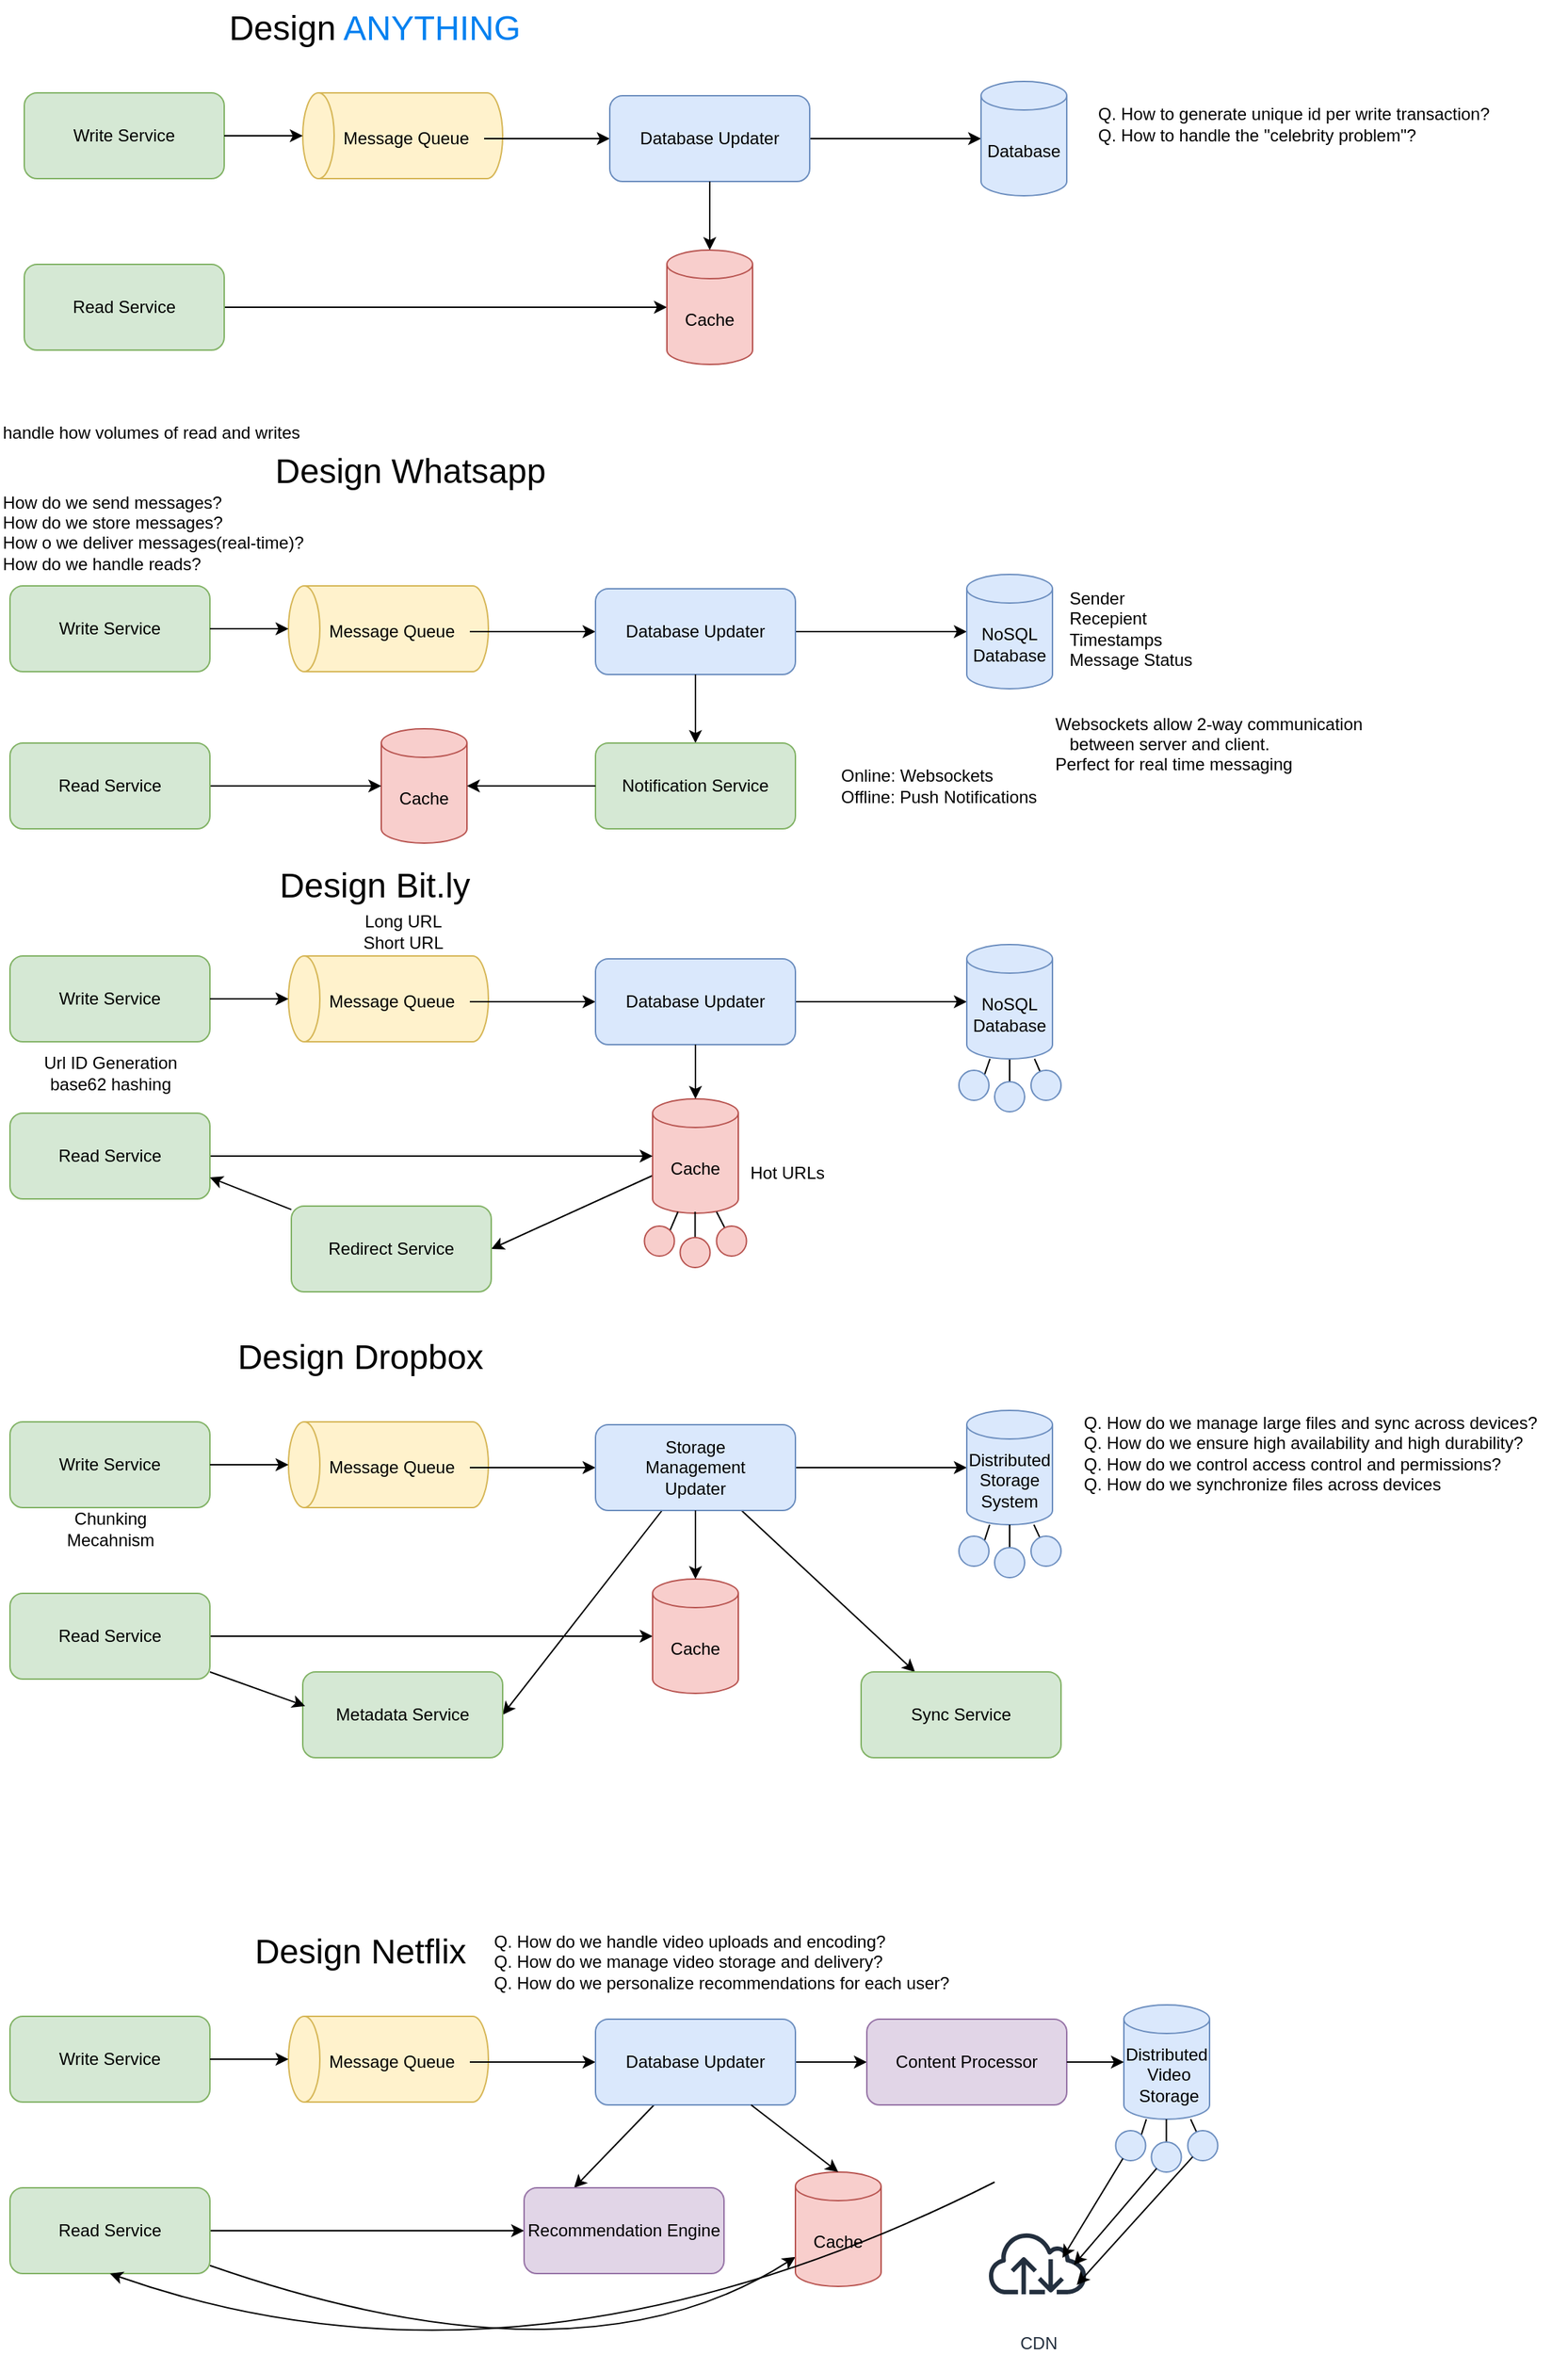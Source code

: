 <mxfile version="28.1.0">
  <diagram id="ZSuKhf0TKdE3VeI48JGF" name="Page-1">
    <mxGraphModel dx="1426" dy="794" grid="1" gridSize="10" guides="1" tooltips="1" connect="1" arrows="1" fold="1" page="1" pageScale="1" pageWidth="1100" pageHeight="850" math="0" shadow="0">
      <root>
        <mxCell id="0" />
        <mxCell id="1" parent="0" />
        <mxCell id="2" value="Write Service" style="rounded=1;whiteSpace=wrap;html=1;fillColor=#d5e8d4;strokeColor=#82b366;" parent="1" vertex="1">
          <mxGeometry x="20" y="65" width="140" height="60" as="geometry" />
        </mxCell>
        <mxCell id="3" value="&lt;font style=&quot;font-size: 24px;&quot;&gt;Design &lt;font style=&quot;color: rgb(0, 128, 240);&quot;&gt;ANYTHING&lt;/font&gt;&lt;/font&gt;" style="text;html=1;align=center;verticalAlign=middle;resizable=0;points=[];autosize=1;strokeColor=none;fillColor=none;" parent="1" vertex="1">
          <mxGeometry x="150" width="230" height="40" as="geometry" />
        </mxCell>
        <mxCell id="4" value="" style="shape=cylinder3;whiteSpace=wrap;html=1;boundedLbl=1;backgroundOutline=1;size=11;rotation=-90;textDirection=vertical-rl;fillColor=#fff2cc;strokeColor=#d6b656;" parent="1" vertex="1">
          <mxGeometry x="255" y="25" width="60" height="140" as="geometry" />
        </mxCell>
        <mxCell id="11" style="edgeStyle=none;html=1;" parent="1" source="5" target="6" edge="1">
          <mxGeometry relative="1" as="geometry" />
        </mxCell>
        <mxCell id="5" value="Message Queue" style="text;html=1;align=center;verticalAlign=middle;resizable=0;points=[];autosize=1;strokeColor=none;fillColor=none;" parent="1" vertex="1">
          <mxGeometry x="232" y="82" width="110" height="30" as="geometry" />
        </mxCell>
        <mxCell id="12" style="edgeStyle=none;html=1;" parent="1" source="6" target="7" edge="1">
          <mxGeometry relative="1" as="geometry" />
        </mxCell>
        <mxCell id="6" value="Database Updater" style="rounded=1;whiteSpace=wrap;html=1;fillColor=#dae8fc;strokeColor=#6c8ebf;" parent="1" vertex="1">
          <mxGeometry x="430" y="67" width="140" height="60" as="geometry" />
        </mxCell>
        <mxCell id="7" value="Database" style="shape=cylinder3;whiteSpace=wrap;html=1;boundedLbl=1;backgroundOutline=1;size=10;fillColor=#dae8fc;strokeColor=#6c8ebf;" parent="1" vertex="1">
          <mxGeometry x="690" y="57" width="60" height="80" as="geometry" />
        </mxCell>
        <mxCell id="14" style="edgeStyle=none;html=1;" parent="1" source="8" target="9" edge="1">
          <mxGeometry relative="1" as="geometry" />
        </mxCell>
        <mxCell id="8" value="Read Service" style="rounded=1;whiteSpace=wrap;html=1;fillColor=#d5e8d4;strokeColor=#82b366;" parent="1" vertex="1">
          <mxGeometry x="20" y="185" width="140" height="60" as="geometry" />
        </mxCell>
        <mxCell id="9" value="Cache" style="shape=cylinder3;whiteSpace=wrap;html=1;boundedLbl=1;backgroundOutline=1;size=10;fillColor=#f8cecc;strokeColor=#b85450;" parent="1" vertex="1">
          <mxGeometry x="470" y="175" width="60" height="80" as="geometry" />
        </mxCell>
        <mxCell id="10" style="edgeStyle=none;html=1;entryX=0.5;entryY=0;entryDx=0;entryDy=0;entryPerimeter=0;" parent="1" source="2" target="4" edge="1">
          <mxGeometry relative="1" as="geometry" />
        </mxCell>
        <mxCell id="13" style="edgeStyle=none;html=1;entryX=0.5;entryY=0;entryDx=0;entryDy=0;entryPerimeter=0;" parent="1" source="6" target="9" edge="1">
          <mxGeometry relative="1" as="geometry" />
        </mxCell>
        <mxCell id="15" value="&lt;font style=&quot;color: rgb(0, 0, 0);&quot;&gt;Q. How to generate unique id per write transaction?&lt;/font&gt;&lt;div&gt;&lt;font style=&quot;color: rgb(0, 0, 0);&quot;&gt;Q. How to handle the &quot;celebrity problem&quot;?&lt;/font&gt;&lt;/div&gt;" style="text;html=1;align=left;verticalAlign=middle;resizable=0;points=[];autosize=1;strokeColor=none;fillColor=none;" parent="1" vertex="1">
          <mxGeometry x="770" y="67" width="300" height="40" as="geometry" />
        </mxCell>
        <mxCell id="16" value="handle how volumes of read and writes" style="text;html=1;align=left;verticalAlign=middle;resizable=0;points=[];autosize=1;strokeColor=none;fillColor=none;" parent="1" vertex="1">
          <mxGeometry x="3" y="288" width="230" height="30" as="geometry" />
        </mxCell>
        <mxCell id="17" value="&lt;font style=&quot;font-size: 24px;&quot;&gt;Design Whatsapp&lt;/font&gt;" style="text;html=1;align=center;verticalAlign=middle;resizable=0;points=[];autosize=1;strokeColor=none;fillColor=none;" parent="1" vertex="1">
          <mxGeometry x="185" y="310" width="210" height="40" as="geometry" />
        </mxCell>
        <mxCell id="18" value="&lt;font style=&quot;color: rgb(0, 0, 0);&quot;&gt;How do we send messages?&lt;/font&gt;&lt;div&gt;&lt;font style=&quot;color: rgb(0, 0, 0);&quot;&gt;How do we store messages?&lt;/font&gt;&lt;/div&gt;&lt;div&gt;&lt;font style=&quot;color: rgb(0, 0, 0);&quot;&gt;How o we deliver messages(real-time)?&lt;/font&gt;&lt;/div&gt;&lt;div&gt;&lt;font style=&quot;color: rgb(0, 0, 0);&quot;&gt;How do we handle reads?&lt;/font&gt;&lt;/div&gt;&lt;div&gt;&lt;br&gt;&lt;/div&gt;" style="text;html=1;align=left;verticalAlign=middle;resizable=0;points=[];autosize=1;strokeColor=none;fillColor=none;" parent="1" vertex="1">
          <mxGeometry x="3" y="335" width="230" height="90" as="geometry" />
        </mxCell>
        <mxCell id="19" value="Write Service" style="rounded=1;whiteSpace=wrap;html=1;fillColor=#d5e8d4;strokeColor=#82b366;" parent="1" vertex="1">
          <mxGeometry x="10" y="410" width="140" height="60" as="geometry" />
        </mxCell>
        <mxCell id="20" value="" style="shape=cylinder3;whiteSpace=wrap;html=1;boundedLbl=1;backgroundOutline=1;size=11;rotation=-90;textDirection=vertical-rl;fillColor=#fff2cc;strokeColor=#d6b656;" parent="1" vertex="1">
          <mxGeometry x="245" y="370" width="60" height="140" as="geometry" />
        </mxCell>
        <mxCell id="21" style="edgeStyle=none;html=1;" parent="1" source="22" target="24" edge="1">
          <mxGeometry relative="1" as="geometry" />
        </mxCell>
        <mxCell id="22" value="Message Queue" style="text;html=1;align=center;verticalAlign=middle;resizable=0;points=[];autosize=1;strokeColor=none;fillColor=none;" parent="1" vertex="1">
          <mxGeometry x="222" y="427" width="110" height="30" as="geometry" />
        </mxCell>
        <mxCell id="23" style="edgeStyle=none;html=1;" parent="1" source="24" target="25" edge="1">
          <mxGeometry relative="1" as="geometry" />
        </mxCell>
        <mxCell id="24" value="Database Updater" style="rounded=1;whiteSpace=wrap;html=1;fillColor=#dae8fc;strokeColor=#6c8ebf;" parent="1" vertex="1">
          <mxGeometry x="420" y="412" width="140" height="60" as="geometry" />
        </mxCell>
        <mxCell id="25" value="NoSQL&lt;br&gt;Database" style="shape=cylinder3;whiteSpace=wrap;html=1;boundedLbl=1;backgroundOutline=1;size=10;fillColor=#dae8fc;strokeColor=#6c8ebf;" parent="1" vertex="1">
          <mxGeometry x="680" y="402" width="60" height="80" as="geometry" />
        </mxCell>
        <mxCell id="26" style="edgeStyle=none;html=1;entryX=0.5;entryY=0;entryDx=0;entryDy=0;entryPerimeter=0;" parent="1" source="19" target="20" edge="1">
          <mxGeometry relative="1" as="geometry" />
        </mxCell>
        <mxCell id="27" style="edgeStyle=none;html=1;entryX=0.5;entryY=0;entryDx=0;entryDy=0;entryPerimeter=0;" parent="1" source="24" edge="1">
          <mxGeometry relative="1" as="geometry">
            <mxPoint x="490" y="520" as="targetPoint" />
          </mxGeometry>
        </mxCell>
        <mxCell id="28" value="Sender&lt;br&gt;Recepient&lt;br&gt;Timestamps&lt;br&gt;Message Status" style="text;html=1;align=left;verticalAlign=middle;resizable=0;points=[];autosize=1;strokeColor=none;fillColor=none;" parent="1" vertex="1">
          <mxGeometry x="750" y="405" width="110" height="70" as="geometry" />
        </mxCell>
        <mxCell id="29" value="Notification Service" style="rounded=1;whiteSpace=wrap;html=1;fillColor=#d5e8d4;strokeColor=#82b366;" parent="1" vertex="1">
          <mxGeometry x="420" y="520" width="140" height="60" as="geometry" />
        </mxCell>
        <mxCell id="30" value="Online: Websockets&lt;br&gt;Offline: Push Notifications" style="text;html=1;align=left;verticalAlign=middle;resizable=0;points=[];autosize=1;strokeColor=none;fillColor=none;" parent="1" vertex="1">
          <mxGeometry x="590" y="530" width="160" height="40" as="geometry" />
        </mxCell>
        <mxCell id="31" value="&lt;font style=&quot;color: rgb(0, 0, 0);&quot;&gt;Websockets allow 2-way communication&amp;nbsp;&lt;/font&gt;&lt;div&gt;&lt;font style=&quot;color: rgb(0, 0, 0);&quot;&gt;&amp;nbsp; &amp;nbsp;between server and client.&lt;br&gt;Perfect for real time messaging&lt;/font&gt;&lt;div&gt;&lt;font style=&quot;color: rgb(0, 0, 0);&quot;&gt;&lt;br&gt;&lt;/font&gt;&lt;div&gt;&lt;br&gt;&lt;/div&gt;&lt;/div&gt;&lt;/div&gt;" style="text;html=1;align=left;verticalAlign=middle;resizable=0;points=[];autosize=1;strokeColor=none;fillColor=none;fontColor=#000000;" parent="1" vertex="1">
          <mxGeometry x="740" y="490" width="240" height="90" as="geometry" />
        </mxCell>
        <mxCell id="32" value="Cache" style="shape=cylinder3;whiteSpace=wrap;html=1;boundedLbl=1;backgroundOutline=1;size=10;fillColor=#f8cecc;strokeColor=#b85450;" parent="1" vertex="1">
          <mxGeometry x="270" y="510" width="60" height="80" as="geometry" />
        </mxCell>
        <mxCell id="34" style="edgeStyle=none;html=1;" parent="1" source="33" target="32" edge="1">
          <mxGeometry relative="1" as="geometry" />
        </mxCell>
        <mxCell id="33" value="Read Service" style="rounded=1;whiteSpace=wrap;html=1;fillColor=#d5e8d4;strokeColor=#82b366;" parent="1" vertex="1">
          <mxGeometry x="10" y="520" width="140" height="60" as="geometry" />
        </mxCell>
        <mxCell id="35" style="edgeStyle=none;html=1;entryX=1;entryY=0.5;entryDx=0;entryDy=0;entryPerimeter=0;" parent="1" source="29" target="32" edge="1">
          <mxGeometry relative="1" as="geometry" />
        </mxCell>
        <mxCell id="36" value="&lt;font style=&quot;font-size: 24px;&quot;&gt;Design Bit.ly&lt;/font&gt;" style="text;html=1;align=center;verticalAlign=middle;resizable=0;points=[];autosize=1;strokeColor=none;fillColor=none;" parent="1" vertex="1">
          <mxGeometry x="185" y="600" width="160" height="40" as="geometry" />
        </mxCell>
        <mxCell id="37" value="Write Service" style="rounded=1;whiteSpace=wrap;html=1;fillColor=#d5e8d4;strokeColor=#82b366;" parent="1" vertex="1">
          <mxGeometry x="10" y="669" width="140" height="60" as="geometry" />
        </mxCell>
        <mxCell id="38" value="" style="shape=cylinder3;whiteSpace=wrap;html=1;boundedLbl=1;backgroundOutline=1;size=11;rotation=-90;textDirection=vertical-rl;fillColor=#fff2cc;strokeColor=#d6b656;" parent="1" vertex="1">
          <mxGeometry x="245" y="629" width="60" height="140" as="geometry" />
        </mxCell>
        <mxCell id="39" style="edgeStyle=none;html=1;" parent="1" source="40" target="42" edge="1">
          <mxGeometry relative="1" as="geometry" />
        </mxCell>
        <mxCell id="40" value="Message Queue" style="text;html=1;align=center;verticalAlign=middle;resizable=0;points=[];autosize=1;strokeColor=none;fillColor=none;" parent="1" vertex="1">
          <mxGeometry x="222" y="686" width="110" height="30" as="geometry" />
        </mxCell>
        <mxCell id="41" style="edgeStyle=none;html=1;" parent="1" source="42" target="43" edge="1">
          <mxGeometry relative="1" as="geometry" />
        </mxCell>
        <mxCell id="42" value="Database Updater" style="rounded=1;whiteSpace=wrap;html=1;fillColor=#dae8fc;strokeColor=#6c8ebf;" parent="1" vertex="1">
          <mxGeometry x="420" y="671" width="140" height="60" as="geometry" />
        </mxCell>
        <mxCell id="62" style="edgeStyle=none;html=1;entryX=1;entryY=0;entryDx=0;entryDy=0;endArrow=none;endFill=0;" parent="1" source="43" target="59" edge="1">
          <mxGeometry relative="1" as="geometry" />
        </mxCell>
        <mxCell id="64" style="edgeStyle=none;html=1;endArrow=none;endFill=0;" parent="1" source="43" target="61" edge="1">
          <mxGeometry relative="1" as="geometry" />
        </mxCell>
        <mxCell id="65" style="edgeStyle=none;html=1;endArrow=none;endFill=0;" parent="1" source="43" target="60" edge="1">
          <mxGeometry relative="1" as="geometry" />
        </mxCell>
        <mxCell id="43" value="NoSQL&lt;br&gt;Database" style="shape=cylinder3;whiteSpace=wrap;html=1;boundedLbl=1;backgroundOutline=1;size=10;fillColor=#dae8fc;strokeColor=#6c8ebf;" parent="1" vertex="1">
          <mxGeometry x="680" y="661" width="60" height="80" as="geometry" />
        </mxCell>
        <mxCell id="44" style="edgeStyle=none;html=1;entryX=0.5;entryY=0;entryDx=0;entryDy=0;entryPerimeter=0;" parent="1" source="37" target="38" edge="1">
          <mxGeometry relative="1" as="geometry" />
        </mxCell>
        <mxCell id="75" style="edgeStyle=none;html=1;entryX=1;entryY=0.5;entryDx=0;entryDy=0;" parent="1" source="50" target="74" edge="1">
          <mxGeometry relative="1" as="geometry" />
        </mxCell>
        <mxCell id="50" value="Cache" style="shape=cylinder3;whiteSpace=wrap;html=1;boundedLbl=1;backgroundOutline=1;size=10;fillColor=#f8cecc;strokeColor=#b85450;" parent="1" vertex="1">
          <mxGeometry x="460" y="769" width="60" height="80" as="geometry" />
        </mxCell>
        <mxCell id="51" style="edgeStyle=none;html=1;" parent="1" source="52" target="50" edge="1">
          <mxGeometry relative="1" as="geometry" />
        </mxCell>
        <mxCell id="52" value="Read Service" style="rounded=1;whiteSpace=wrap;html=1;fillColor=#d5e8d4;strokeColor=#82b366;" parent="1" vertex="1">
          <mxGeometry x="10" y="779" width="140" height="60" as="geometry" />
        </mxCell>
        <mxCell id="55" value="Url ID Generation&lt;br&gt;base62 hashing" style="text;html=1;align=center;verticalAlign=middle;resizable=0;points=[];autosize=1;strokeColor=none;fillColor=none;" parent="1" vertex="1">
          <mxGeometry x="20" y="731" width="120" height="40" as="geometry" />
        </mxCell>
        <mxCell id="56" value="Long URL &lt;br&gt;Short URL" style="text;html=1;align=center;verticalAlign=middle;resizable=0;points=[];autosize=1;strokeColor=none;fillColor=none;" parent="1" vertex="1">
          <mxGeometry x="245" y="632" width="80" height="40" as="geometry" />
        </mxCell>
        <mxCell id="57" style="edgeStyle=none;html=1;entryX=0.5;entryY=0;entryDx=0;entryDy=0;entryPerimeter=0;" parent="1" source="42" target="50" edge="1">
          <mxGeometry relative="1" as="geometry" />
        </mxCell>
        <mxCell id="58" value="Hot URLs&lt;div&gt;&lt;br&gt;&lt;/div&gt;" style="text;html=1;align=center;verticalAlign=middle;resizable=0;points=[];autosize=1;strokeColor=none;fillColor=none;" parent="1" vertex="1">
          <mxGeometry x="514" y="808" width="80" height="40" as="geometry" />
        </mxCell>
        <mxCell id="59" value="" style="ellipse;whiteSpace=wrap;html=1;aspect=fixed;fillColor=#dae8fc;strokeColor=#6c8ebf;" parent="1" vertex="1">
          <mxGeometry x="674.5" y="749" width="21" height="21" as="geometry" />
        </mxCell>
        <mxCell id="60" value="" style="ellipse;whiteSpace=wrap;html=1;aspect=fixed;fillColor=#dae8fc;strokeColor=#6c8ebf;" parent="1" vertex="1">
          <mxGeometry x="725" y="749" width="21" height="21" as="geometry" />
        </mxCell>
        <mxCell id="61" value="" style="ellipse;whiteSpace=wrap;html=1;aspect=fixed;fillColor=#dae8fc;strokeColor=#6c8ebf;" parent="1" vertex="1">
          <mxGeometry x="699.5" y="757" width="21" height="21" as="geometry" />
        </mxCell>
        <mxCell id="68" style="edgeStyle=none;html=1;entryX=1;entryY=0;entryDx=0;entryDy=0;endArrow=none;endFill=0;" parent="1" target="71" edge="1">
          <mxGeometry relative="1" as="geometry">
            <mxPoint x="477.75" y="848" as="sourcePoint" />
          </mxGeometry>
        </mxCell>
        <mxCell id="69" style="edgeStyle=none;html=1;endArrow=none;endFill=0;" parent="1" target="73" edge="1">
          <mxGeometry relative="1" as="geometry">
            <mxPoint x="489.75" y="848" as="sourcePoint" />
          </mxGeometry>
        </mxCell>
        <mxCell id="70" style="edgeStyle=none;html=1;endArrow=none;endFill=0;" parent="1" target="72" edge="1">
          <mxGeometry relative="1" as="geometry">
            <mxPoint x="504.75" y="848" as="sourcePoint" />
          </mxGeometry>
        </mxCell>
        <mxCell id="71" value="" style="ellipse;whiteSpace=wrap;html=1;aspect=fixed;fillColor=#f8cecc;strokeColor=#b85450;" parent="1" vertex="1">
          <mxGeometry x="454.25" y="858" width="21" height="21" as="geometry" />
        </mxCell>
        <mxCell id="72" value="" style="ellipse;whiteSpace=wrap;html=1;aspect=fixed;fillColor=#f8cecc;strokeColor=#b85450;" parent="1" vertex="1">
          <mxGeometry x="504.75" y="858" width="21" height="21" as="geometry" />
        </mxCell>
        <mxCell id="73" value="" style="ellipse;whiteSpace=wrap;html=1;aspect=fixed;fillColor=#f8cecc;strokeColor=#b85450;" parent="1" vertex="1">
          <mxGeometry x="479.25" y="866" width="21" height="21" as="geometry" />
        </mxCell>
        <mxCell id="76" style="edgeStyle=none;html=1;entryX=1;entryY=0.75;entryDx=0;entryDy=0;" parent="1" source="74" target="52" edge="1">
          <mxGeometry relative="1" as="geometry" />
        </mxCell>
        <mxCell id="74" value="Redirect Service" style="rounded=1;whiteSpace=wrap;html=1;fillColor=#d5e8d4;strokeColor=#82b366;" parent="1" vertex="1">
          <mxGeometry x="207" y="844" width="140" height="60" as="geometry" />
        </mxCell>
        <mxCell id="77" value="Write Service" style="rounded=1;whiteSpace=wrap;html=1;fillColor=#d5e8d4;strokeColor=#82b366;" parent="1" vertex="1">
          <mxGeometry x="10" y="995" width="140" height="60" as="geometry" />
        </mxCell>
        <mxCell id="78" value="&lt;font style=&quot;font-size: 24px;&quot;&gt;Design Dropbox&lt;/font&gt;" style="text;html=1;align=center;verticalAlign=middle;resizable=0;points=[];autosize=1;strokeColor=none;fillColor=none;" parent="1" vertex="1">
          <mxGeometry x="155" y="930" width="200" height="40" as="geometry" />
        </mxCell>
        <mxCell id="79" value="" style="shape=cylinder3;whiteSpace=wrap;html=1;boundedLbl=1;backgroundOutline=1;size=11;rotation=-90;textDirection=vertical-rl;fillColor=#fff2cc;strokeColor=#d6b656;" parent="1" vertex="1">
          <mxGeometry x="245" y="955" width="60" height="140" as="geometry" />
        </mxCell>
        <mxCell id="80" style="edgeStyle=none;html=1;" parent="1" source="81" target="83" edge="1">
          <mxGeometry relative="1" as="geometry" />
        </mxCell>
        <mxCell id="81" value="Message Queue" style="text;html=1;align=center;verticalAlign=middle;resizable=0;points=[];autosize=1;strokeColor=none;fillColor=none;" parent="1" vertex="1">
          <mxGeometry x="222" y="1012" width="110" height="30" as="geometry" />
        </mxCell>
        <mxCell id="82" style="edgeStyle=none;html=1;" parent="1" source="83" target="84" edge="1">
          <mxGeometry relative="1" as="geometry" />
        </mxCell>
        <mxCell id="100" style="edgeStyle=none;html=1;entryX=1;entryY=0.5;entryDx=0;entryDy=0;" parent="1" source="83" target="98" edge="1">
          <mxGeometry relative="1" as="geometry" />
        </mxCell>
        <mxCell id="102" style="edgeStyle=none;html=1;" parent="1" source="83" target="101" edge="1">
          <mxGeometry relative="1" as="geometry" />
        </mxCell>
        <mxCell id="83" value="Storage &lt;br&gt;Management &lt;br&gt;Updater" style="rounded=1;whiteSpace=wrap;html=1;fillColor=#dae8fc;strokeColor=#6c8ebf;" parent="1" vertex="1">
          <mxGeometry x="420" y="997" width="140" height="60" as="geometry" />
        </mxCell>
        <mxCell id="84" value="Distributed Storage System" style="shape=cylinder3;whiteSpace=wrap;html=1;boundedLbl=1;backgroundOutline=1;size=10;fillColor=#dae8fc;strokeColor=#6c8ebf;" parent="1" vertex="1">
          <mxGeometry x="680" y="987" width="60" height="80" as="geometry" />
        </mxCell>
        <mxCell id="85" style="edgeStyle=none;html=1;" parent="1" source="86" target="87" edge="1">
          <mxGeometry relative="1" as="geometry" />
        </mxCell>
        <mxCell id="86" value="Read Service" style="rounded=1;whiteSpace=wrap;html=1;fillColor=#d5e8d4;strokeColor=#82b366;" parent="1" vertex="1">
          <mxGeometry x="10" y="1115" width="140" height="60" as="geometry" />
        </mxCell>
        <mxCell id="87" value="Cache" style="shape=cylinder3;whiteSpace=wrap;html=1;boundedLbl=1;backgroundOutline=1;size=10;fillColor=#f8cecc;strokeColor=#b85450;" parent="1" vertex="1">
          <mxGeometry x="460" y="1105" width="60" height="80" as="geometry" />
        </mxCell>
        <mxCell id="88" style="edgeStyle=none;html=1;entryX=0.5;entryY=0;entryDx=0;entryDy=0;entryPerimeter=0;" parent="1" source="77" target="79" edge="1">
          <mxGeometry relative="1" as="geometry" />
        </mxCell>
        <mxCell id="89" style="edgeStyle=none;html=1;entryX=0.5;entryY=0;entryDx=0;entryDy=0;entryPerimeter=0;" parent="1" source="83" target="87" edge="1">
          <mxGeometry relative="1" as="geometry" />
        </mxCell>
        <mxCell id="90" value="&lt;font style=&quot;color: rgb(0, 0, 0);&quot;&gt;Q. How do we manage large files and sync across devices?&lt;/font&gt;&lt;div&gt;&lt;font style=&quot;color: rgb(0, 0, 0);&quot;&gt;Q. How do we ensure high availability and high durability?&lt;br&gt;Q. How do we control access control and permissions?&lt;br&gt;Q. How do we synchronize files across devices&lt;/font&gt;&lt;/div&gt;" style="text;html=1;align=left;verticalAlign=middle;resizable=0;points=[];autosize=1;strokeColor=none;fillColor=none;" parent="1" vertex="1">
          <mxGeometry x="760" y="982" width="340" height="70" as="geometry" />
        </mxCell>
        <mxCell id="91" value="Chunking &lt;br&gt;Mecahnism" style="text;html=1;align=center;verticalAlign=middle;resizable=0;points=[];autosize=1;strokeColor=none;fillColor=none;" parent="1" vertex="1">
          <mxGeometry x="40" y="1050" width="80" height="40" as="geometry" />
        </mxCell>
        <mxCell id="92" style="edgeStyle=none;html=1;entryX=1;entryY=0;entryDx=0;entryDy=0;endArrow=none;endFill=0;" parent="1" target="95" edge="1">
          <mxGeometry relative="1" as="geometry">
            <mxPoint x="696" y="1067" as="sourcePoint" />
          </mxGeometry>
        </mxCell>
        <mxCell id="93" style="edgeStyle=none;html=1;endArrow=none;endFill=0;" parent="1" target="97" edge="1">
          <mxGeometry relative="1" as="geometry">
            <mxPoint x="710" y="1067" as="sourcePoint" />
          </mxGeometry>
        </mxCell>
        <mxCell id="94" style="edgeStyle=none;html=1;endArrow=none;endFill=0;" parent="1" target="96" edge="1">
          <mxGeometry relative="1" as="geometry">
            <mxPoint x="727" y="1067" as="sourcePoint" />
          </mxGeometry>
        </mxCell>
        <mxCell id="95" value="" style="ellipse;whiteSpace=wrap;html=1;aspect=fixed;fillColor=#dae8fc;strokeColor=#6c8ebf;" parent="1" vertex="1">
          <mxGeometry x="674.5" y="1075" width="21" height="21" as="geometry" />
        </mxCell>
        <mxCell id="96" value="" style="ellipse;whiteSpace=wrap;html=1;aspect=fixed;fillColor=#dae8fc;strokeColor=#6c8ebf;" parent="1" vertex="1">
          <mxGeometry x="725" y="1075" width="21" height="21" as="geometry" />
        </mxCell>
        <mxCell id="97" value="" style="ellipse;whiteSpace=wrap;html=1;aspect=fixed;fillColor=#dae8fc;strokeColor=#6c8ebf;" parent="1" vertex="1">
          <mxGeometry x="699.5" y="1083" width="21" height="21" as="geometry" />
        </mxCell>
        <mxCell id="98" value="Metadata Service" style="rounded=1;whiteSpace=wrap;html=1;fillColor=#d5e8d4;strokeColor=#82b366;" parent="1" vertex="1">
          <mxGeometry x="215" y="1170" width="140" height="60" as="geometry" />
        </mxCell>
        <mxCell id="99" style="edgeStyle=none;html=1;entryX=0.012;entryY=0.397;entryDx=0;entryDy=0;entryPerimeter=0;" parent="1" source="86" target="98" edge="1">
          <mxGeometry relative="1" as="geometry" />
        </mxCell>
        <mxCell id="101" value="Sync Service" style="rounded=1;whiteSpace=wrap;html=1;fillColor=#d5e8d4;strokeColor=#82b366;" parent="1" vertex="1">
          <mxGeometry x="606" y="1170" width="140" height="60" as="geometry" />
        </mxCell>
        <mxCell id="103" value="Write Service" style="rounded=1;whiteSpace=wrap;html=1;fillColor=#d5e8d4;strokeColor=#82b366;" parent="1" vertex="1">
          <mxGeometry x="10" y="1411" width="140" height="60" as="geometry" />
        </mxCell>
        <mxCell id="104" value="&lt;font style=&quot;font-size: 24px;&quot;&gt;Design Netflix&lt;/font&gt;" style="text;html=1;align=center;verticalAlign=middle;resizable=0;points=[];autosize=1;strokeColor=none;fillColor=none;" parent="1" vertex="1">
          <mxGeometry x="170" y="1346" width="170" height="40" as="geometry" />
        </mxCell>
        <mxCell id="105" value="" style="shape=cylinder3;whiteSpace=wrap;html=1;boundedLbl=1;backgroundOutline=1;size=11;rotation=-90;textDirection=vertical-rl;fillColor=#fff2cc;strokeColor=#d6b656;" parent="1" vertex="1">
          <mxGeometry x="245" y="1371" width="60" height="140" as="geometry" />
        </mxCell>
        <mxCell id="106" style="edgeStyle=none;html=1;" parent="1" source="107" target="109" edge="1">
          <mxGeometry relative="1" as="geometry" />
        </mxCell>
        <mxCell id="107" value="Message Queue" style="text;html=1;align=center;verticalAlign=middle;resizable=0;points=[];autosize=1;strokeColor=none;fillColor=none;" parent="1" vertex="1">
          <mxGeometry x="222" y="1428" width="110" height="30" as="geometry" />
        </mxCell>
        <mxCell id="118" style="edgeStyle=none;html=1;" parent="1" source="109" target="117" edge="1">
          <mxGeometry relative="1" as="geometry" />
        </mxCell>
        <mxCell id="132" style="edgeStyle=none;html=1;entryX=0.25;entryY=0;entryDx=0;entryDy=0;" parent="1" source="109" target="130" edge="1">
          <mxGeometry relative="1" as="geometry" />
        </mxCell>
        <mxCell id="109" value="Database Updater" style="rounded=1;whiteSpace=wrap;html=1;fillColor=#dae8fc;strokeColor=#6c8ebf;" parent="1" vertex="1">
          <mxGeometry x="420" y="1413" width="140" height="60" as="geometry" />
        </mxCell>
        <mxCell id="110" value="Distributed&lt;br&gt;&amp;nbsp;Video&lt;br&gt;&amp;nbsp;Storage" style="shape=cylinder3;whiteSpace=wrap;html=1;boundedLbl=1;backgroundOutline=1;size=10;fillColor=#dae8fc;strokeColor=#6c8ebf;" parent="1" vertex="1">
          <mxGeometry x="790" y="1403" width="60" height="80" as="geometry" />
        </mxCell>
        <mxCell id="131" style="edgeStyle=none;html=1;" parent="1" source="112" target="130" edge="1">
          <mxGeometry relative="1" as="geometry" />
        </mxCell>
        <mxCell id="138" style="edgeStyle=none;html=1;rounded=0;curved=1;" parent="1" source="112" target="113" edge="1">
          <mxGeometry relative="1" as="geometry">
            <Array as="points">
              <mxPoint x="410" y="1676" />
            </Array>
          </mxGeometry>
        </mxCell>
        <mxCell id="112" value="Read Service" style="rounded=1;whiteSpace=wrap;html=1;fillColor=#d5e8d4;strokeColor=#82b366;" parent="1" vertex="1">
          <mxGeometry x="10" y="1531" width="140" height="60" as="geometry" />
        </mxCell>
        <mxCell id="113" value="Cache" style="shape=cylinder3;whiteSpace=wrap;html=1;boundedLbl=1;backgroundOutline=1;size=10;fillColor=#f8cecc;strokeColor=#b85450;" parent="1" vertex="1">
          <mxGeometry x="560" y="1520" width="60" height="80" as="geometry" />
        </mxCell>
        <mxCell id="114" style="edgeStyle=none;html=1;entryX=0.5;entryY=0;entryDx=0;entryDy=0;entryPerimeter=0;" parent="1" source="103" target="105" edge="1">
          <mxGeometry relative="1" as="geometry" />
        </mxCell>
        <mxCell id="115" style="edgeStyle=none;html=1;entryX=0.5;entryY=0;entryDx=0;entryDy=0;entryPerimeter=0;" parent="1" source="109" target="113" edge="1">
          <mxGeometry relative="1" as="geometry" />
        </mxCell>
        <mxCell id="116" value="&lt;font style=&quot;color: rgb(0, 0, 0);&quot;&gt;Q. How do we handle video uploads and encoding?&lt;/font&gt;&lt;div&gt;&lt;font style=&quot;color: rgb(0, 0, 0);&quot;&gt;Q. How do we manage video storage and delivery?&lt;br&gt;Q. How do we personalize recommendations for each user?&lt;/font&gt;&lt;/div&gt;" style="text;html=1;align=left;verticalAlign=middle;resizable=0;points=[];autosize=1;strokeColor=none;fillColor=none;" parent="1" vertex="1">
          <mxGeometry x="347" y="1343" width="340" height="60" as="geometry" />
        </mxCell>
        <mxCell id="117" value="Content Processor" style="rounded=1;whiteSpace=wrap;html=1;fillColor=#e1d5e7;strokeColor=#9673a6;" parent="1" vertex="1">
          <mxGeometry x="610" y="1413" width="140" height="60" as="geometry" />
        </mxCell>
        <mxCell id="119" style="edgeStyle=none;html=1;entryX=0;entryY=0.5;entryDx=0;entryDy=0;entryPerimeter=0;" parent="1" source="117" target="110" edge="1">
          <mxGeometry relative="1" as="geometry" />
        </mxCell>
        <mxCell id="120" value="CDN" style="sketch=0;outlineConnect=0;fontColor=#232F3E;gradientColor=none;strokeColor=#232F3E;fillColor=#ffffff;dashed=0;verticalLabelPosition=bottom;verticalAlign=top;align=center;html=1;fontSize=12;fontStyle=0;aspect=fixed;shape=mxgraph.aws4.resourceIcon;resIcon=mxgraph.aws4.internet;" parent="1" vertex="1">
          <mxGeometry x="687" y="1541" width="85" height="85" as="geometry" />
        </mxCell>
        <mxCell id="121" style="edgeStyle=none;html=1;entryX=1;entryY=0;entryDx=0;entryDy=0;endArrow=none;endFill=0;" parent="1" target="124" edge="1">
          <mxGeometry relative="1" as="geometry">
            <mxPoint x="805.75" y="1483" as="sourcePoint" />
          </mxGeometry>
        </mxCell>
        <mxCell id="122" style="edgeStyle=none;html=1;endArrow=none;endFill=0;" parent="1" target="126" edge="1">
          <mxGeometry relative="1" as="geometry">
            <mxPoint x="819.75" y="1483" as="sourcePoint" />
          </mxGeometry>
        </mxCell>
        <mxCell id="123" style="edgeStyle=none;html=1;endArrow=none;endFill=0;" parent="1" target="125" edge="1">
          <mxGeometry relative="1" as="geometry">
            <mxPoint x="836.75" y="1483" as="sourcePoint" />
          </mxGeometry>
        </mxCell>
        <mxCell id="124" value="" style="ellipse;whiteSpace=wrap;html=1;aspect=fixed;fillColor=#dae8fc;strokeColor=#6c8ebf;" parent="1" vertex="1">
          <mxGeometry x="784.25" y="1491" width="21" height="21" as="geometry" />
        </mxCell>
        <mxCell id="125" value="" style="ellipse;whiteSpace=wrap;html=1;aspect=fixed;fillColor=#dae8fc;strokeColor=#6c8ebf;" parent="1" vertex="1">
          <mxGeometry x="834.75" y="1491" width="21" height="21" as="geometry" />
        </mxCell>
        <mxCell id="126" value="" style="ellipse;whiteSpace=wrap;html=1;aspect=fixed;fillColor=#dae8fc;strokeColor=#6c8ebf;" parent="1" vertex="1">
          <mxGeometry x="809.25" y="1499" width="21" height="21" as="geometry" />
        </mxCell>
        <mxCell id="127" style="edgeStyle=none;html=1;entryX=0.706;entryY=0.459;entryDx=0;entryDy=0;entryPerimeter=0;" parent="1" source="124" target="120" edge="1">
          <mxGeometry relative="1" as="geometry" />
        </mxCell>
        <mxCell id="128" style="edgeStyle=none;html=1;entryX=0.8;entryY=0.518;entryDx=0;entryDy=0;entryPerimeter=0;" parent="1" source="126" target="120" edge="1">
          <mxGeometry relative="1" as="geometry" />
        </mxCell>
        <mxCell id="129" style="edgeStyle=none;html=1;entryX=0.824;entryY=0.682;entryDx=0;entryDy=0;entryPerimeter=0;" parent="1" source="125" target="120" edge="1">
          <mxGeometry relative="1" as="geometry" />
        </mxCell>
        <mxCell id="130" value="Recommendation Engine" style="rounded=1;whiteSpace=wrap;html=1;fillColor=#e1d5e7;strokeColor=#9673a6;" parent="1" vertex="1">
          <mxGeometry x="370" y="1531" width="140" height="60" as="geometry" />
        </mxCell>
        <mxCell id="137" style="edgeStyle=none;html=1;entryX=0.5;entryY=1;entryDx=0;entryDy=0;rounded=0;curved=1;" parent="1" target="112" edge="1">
          <mxGeometry relative="1" as="geometry">
            <mxPoint x="699.5" y="1526.996" as="sourcePoint" />
            <mxPoint x="99.5" y="1538.65" as="targetPoint" />
            <Array as="points">
              <mxPoint x="370" y="1693" />
            </Array>
          </mxGeometry>
        </mxCell>
      </root>
    </mxGraphModel>
  </diagram>
</mxfile>
